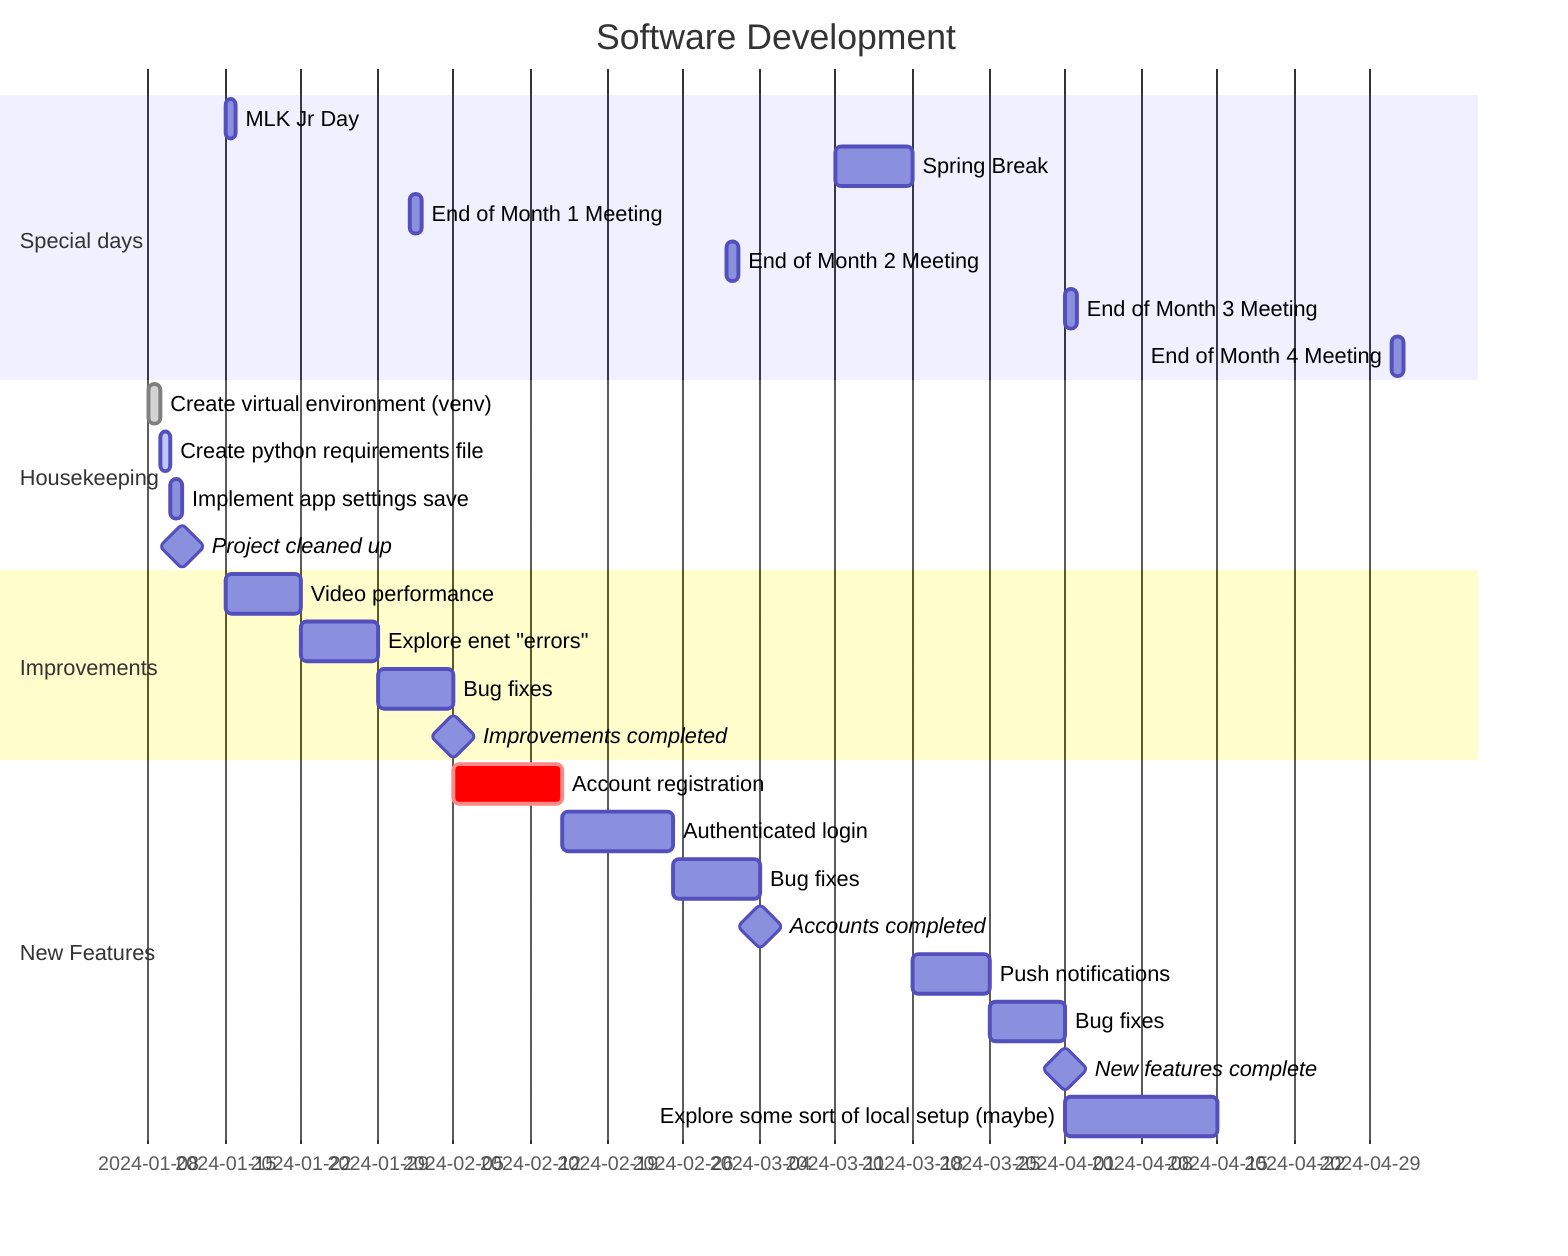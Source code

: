gantt
    title Software Development
    dateFormat  YYYY-MM-DD
    tickInterval 1week
    weekday monday
    
    section Special days
    %%                       Startdate   length
    MLK Jr Day             : 2024-01-15, 1d
    Spring Break           : 2024-03-11, 7d
    End of Month 1 Meeting : 2024-2-1, 1d
    End of Month 2 Meeting : 2024-3-1, 1d
    End of Month 3 Meeting : 2024-4-1, 1d
    End of Month 4 Meeting : 2024-5-1, 1d

    section Housekeeping
    Create virtual environment (venv) : done, 2024-01-08, 1d
    Create python requirements file   : active, 1d
    Implement app settings save       : 1d
    Project cleaned up                : milestone, 0d
    
    section Improvements
    Video performance     : 2024-01-15, 7d
    Explore enet "errors" : 7d
    Bug fixes             : 7d
    Improvements completed: milestone, 0d

    section New Features
    %% Text                critical name
    Account registration : crit,    nf1, 2024-02-05, 10d
    %%                     Relative start
    Authenticated login  : nf2, after nf1, 10d
    Bug fixes            : nf3, after nf2, 8d
    Accounts completed   : milestone, after nf3
    Push notifications   : 2024-03-18, 7d
    Bug fixes            : 7d
    New features complete: milestone, 0d
    Explore some sort of local setup (maybe) : 14d